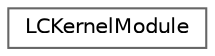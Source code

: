 digraph "类继承关系图"
{
 // LATEX_PDF_SIZE
  bgcolor="transparent";
  edge [fontname=Helvetica,fontsize=10,labelfontname=Helvetica,labelfontsize=10];
  node [fontname=Helvetica,fontsize=10,shape=box,height=0.2,width=0.4];
  rankdir="LR";
  Node0 [id="Node000000",label="LCKernelModule",height=0.2,width=0.4,color="grey40", fillcolor="white", style="filled",URL="$struct_l_c_kernel_module.html",tooltip=" "];
}
